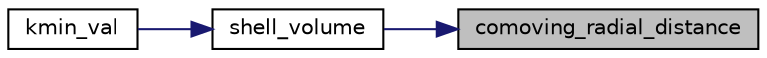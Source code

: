 digraph "comoving_radial_distance"
{
 // LATEX_PDF_SIZE
  edge [fontname="Helvetica",fontsize="10",labelfontname="Helvetica",labelfontsize="10"];
  node [fontname="Helvetica",fontsize="10",shape=record];
  rankdir="RL";
  Node1 [label="comoving_radial_distance",height=0.2,width=0.4,color="black", fillcolor="grey75", style="filled", fontcolor="black",tooltip="Compute the comoving radial distance"];
  Node1 -> Node2 [dir="back",color="midnightblue",fontsize="10",style="solid"];
  Node2 [label="shell_volume",height=0.2,width=0.4,color="black", fillcolor="white", style="filled",URL="$dd/d24/survey__specs_8c.html#a91c4e0c62bcd3e179536fea62e8d53b5",tooltip="Compute the comoving volume of a survey covering redshift up to z."];
  Node2 -> Node3 [dir="back",color="midnightblue",fontsize="10",style="solid"];
  Node3 [label="kmin_val",height=0.2,width=0.4,color="black", fillcolor="white", style="filled",URL="$dd/d24/survey__specs_8c.html#a324eb852d8e2bb534361c033279c957c",tooltip="Compute the size of fundumental mode corresponding to the comoving volume enclosed in a redshift bin ..."];
}
